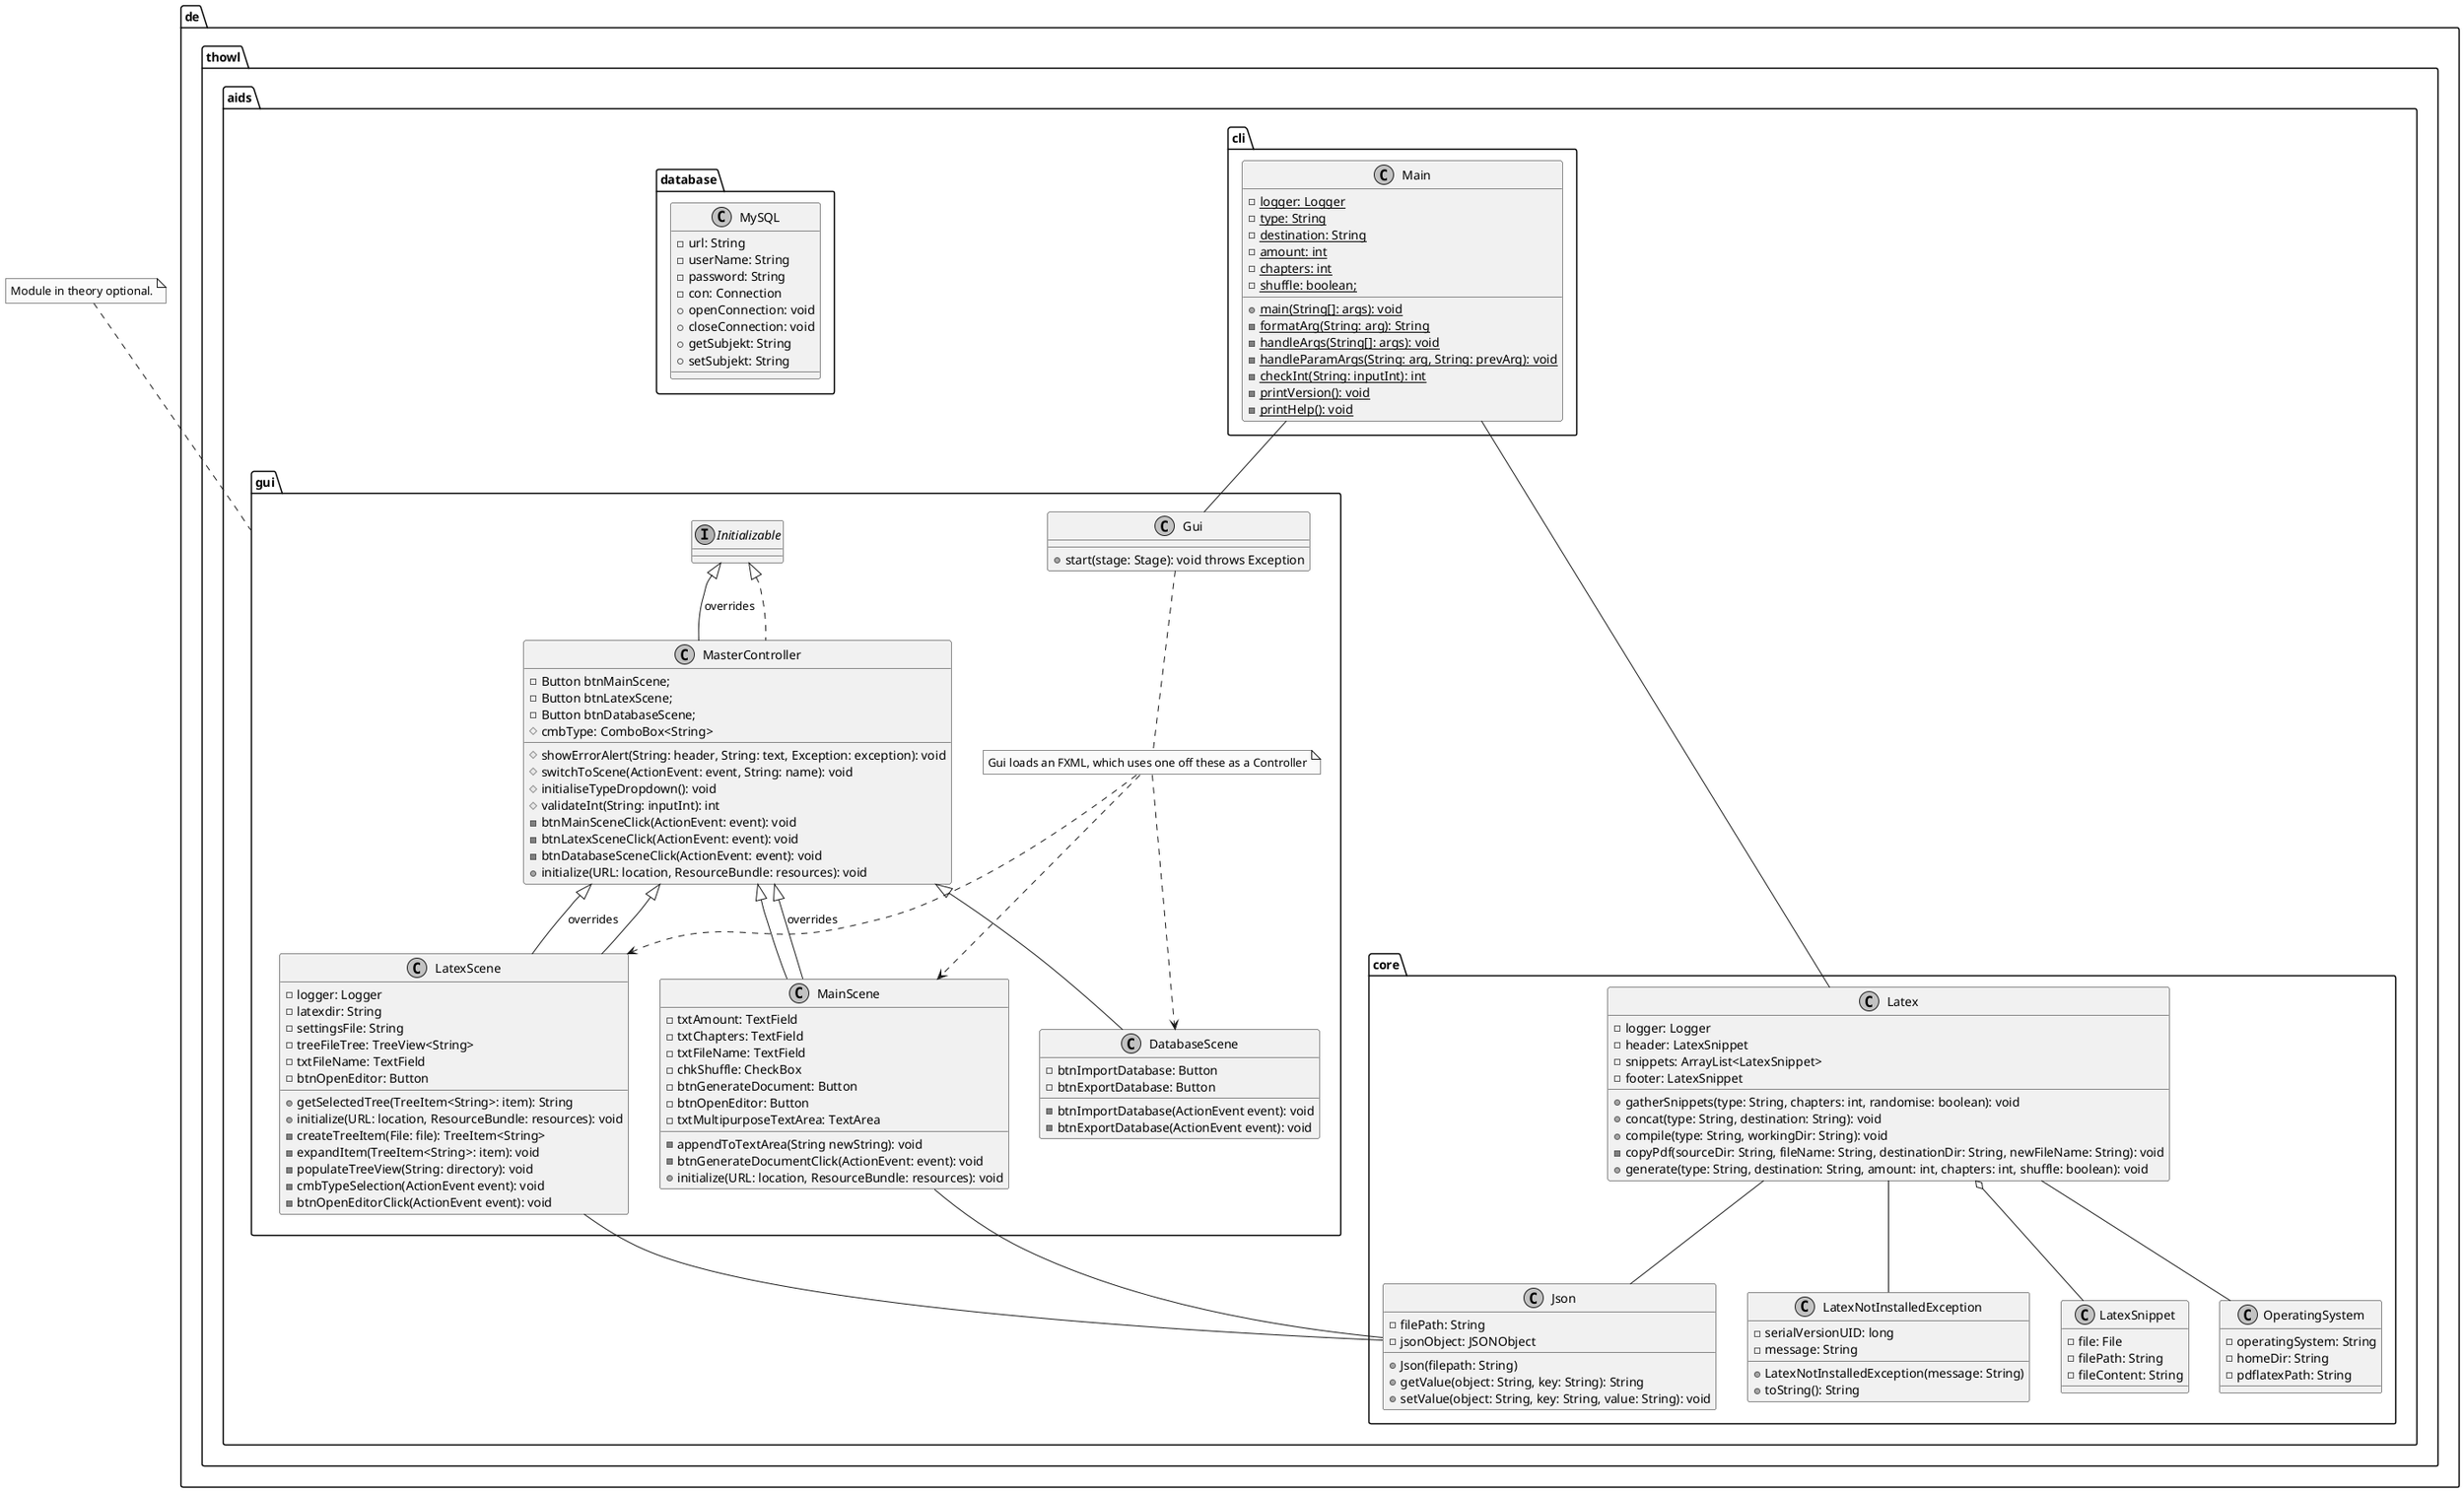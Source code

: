 @startuml aids

skinparam monochrome true

de.thowl.aids.cli.Main -- de.thowl.aids.gui.Gui
de.thowl.aids.cli.Main -- de.thowl.aids.core.Latex
de.thowl.aids.gui.MainScene -- de.thowl.aids.core.Json
de.thowl.aids.gui.LatexScene -- de.thowl.aids.core.Json

package de.thowl.aids.cli {
	class Main {
		- {static} logger: Logger
		- {static} type: String
		- {static} destination: String
		- {static} amount: int
		- {static} chapters: int
		- {static} shuffle: boolean;
		+ {static} main(String[]: args): void
		- {static} formatArg(String: arg): String
		- {static} handleArgs(String[]: args): void
		- {static} handleParamArgs(String: arg, String: prevArg): void
		- {static} checkInt(String: inputInt): int
		- {static} printVersion(): void
		- {static} printHelp(): void
	}
}

package de.thowl.aids.core {
	class Latex {
		- logger: Logger
		- header: LatexSnippet
		- snippets: ArrayList<LatexSnippet>
		- footer: LatexSnippet
		+ gatherSnippets(type: String, chapters: int, randomise: boolean): void
		+ concat(type: String, destination: String): void
		+ compile(type: String, workingDir: String): void
		- copyPdf(sourceDir: String, fileName: String, destinationDir: String, newFileName: String): void
		+ generate(type: String, destination: String, amount: int, chapters: int, shuffle: boolean): void
	}

	Latex o-- LatexSnippet 
	Latex -- OperatingSystem
	Latex -- Json
	Latex -- LatexNotInstalledException

	class OperatingSystem {
		- operatingSystem: String
		- homeDir: String
		- pdflatexPath: String
	}

	class Json {
		- filePath: String
		- jsonObject: JSONObject
		+ Json(filepath: String)
		+ getValue(object: String, key: String): String
		+ setValue(object: String, key: String, value: String): void
	}

	class LatexNotInstalledException {
		- serialVersionUID: long
		- message: String
		+ LatexNotInstalledException(message: String)
		+ toString(): String
	}

	class LatexSnippet {
		- file: File
		- filePath: String
		- fileContent: String
	}

}

note top of de.thowl.aids.gui : Module in theory optional.
package de.thowl.aids.gui {
	class Gui {
		+ start(stage: Stage): void throws Exception
	}

	note "Gui loads an FXML, which uses one off these as a Controller" as N1
	Gui .. N1
	N1 ..> de.thowl.aids.gui.MainScene
	N1 ..> de.thowl.aids.gui.LatexScene
	N1 ..> de.thowl.aids.gui.DatabaseScene

	class MasterController implements Initializable{
	        - Button btnMainScene;
	        - Button btnLatexScene;
	        - Button btnDatabaseScene;
	        # cmbType: ComboBox<String>
	        # showErrorAlert(String: header, String: text, Exception: exception): void
	        # switchToScene(ActionEvent: event, String: name): void
	        # initialiseTypeDropdown(): void
	        # validateInt(String: inputInt): int
	        - btnMainSceneClick(ActionEvent: event): void
	        - btnLatexSceneClick(ActionEvent: event): void
	        - btnDatabaseSceneClick(ActionEvent: event): void
	        + initialize(URL: location, ResourceBundle: resources): void
	}

	class MainScene extends MasterController {
	        - txtAmount: TextField
	        - txtChapters: TextField
	        - txtFileName: TextField
	        - chkShuffle: CheckBox
	        - btnGenerateDocument: Button
	        - btnOpenEditor: Button
	        - txtMultipurposeTextArea: TextArea
	        - appendToTextArea(String newString): void
	        - btnGenerateDocumentClick(ActionEvent: event): void
	        + initialize(URL: location, ResourceBundle: resources): void
	}

	class LatexScene extends MasterController {
	        - logger: Logger
	        - latexdir: String
	        - settingsFile: String
	        - treeFileTree: TreeView<String>
	        - txtFileName: TextField
	        - btnOpenEditor: Button
	        + getSelectedTree(TreeItem<String>: item): String
	        + initialize(URL: location, ResourceBundle: resources): void
	        - createTreeItem(File: file): TreeItem<String>
	        - expandItem(TreeItem<String>: item): void
	        - populateTreeView(String: directory): void
	        - cmbTypeSelection(ActionEvent event): void
	        - btnOpenEditorClick(ActionEvent event): void
      	}

        class DatabaseScene extends MasterController {
	        - btnImportDatabase: Button
	        - btnExportDatabase: Button
	        - btnImportDatabase(ActionEvent event): void
	        - btnExportDatabase(ActionEvent event): void
	}

        Initializable <|-- MasterController : overrides
        MasterController <|-- MainScene : overrides
        MasterController <|-- LatexScene : overrides
        
}

package de.thowl.aids.database {
        class MySQL{
                - url: String
                - userName: String
                - password: String
                - con: Connection
                + openConnection: void
                + closeConnection: void
                + getSubjekt: String
                + setSubjekt: String
        }
}

@enduml
